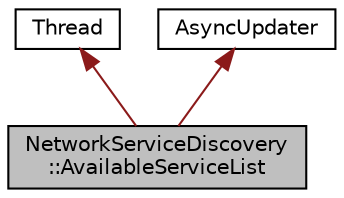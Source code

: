 digraph "NetworkServiceDiscovery::AvailableServiceList"
{
  bgcolor="transparent";
  edge [fontname="Helvetica",fontsize="10",labelfontname="Helvetica",labelfontsize="10"];
  node [fontname="Helvetica",fontsize="10",shape=record];
  Node0 [label="NetworkServiceDiscovery\l::AvailableServiceList",height=0.2,width=0.4,color="black", fillcolor="grey75", style="filled", fontcolor="black"];
  Node1 -> Node0 [dir="back",color="firebrick4",fontsize="10",style="solid",fontname="Helvetica"];
  Node1 [label="Thread",height=0.2,width=0.4,color="black",URL="$classThread.html",tooltip="Encapsulates a thread. "];
  Node2 -> Node0 [dir="back",color="firebrick4",fontsize="10",style="solid",fontname="Helvetica"];
  Node2 [label="AsyncUpdater",height=0.2,width=0.4,color="black",URL="$classAsyncUpdater.html",tooltip="Has a callback method that is triggered asynchronously. "];
}
